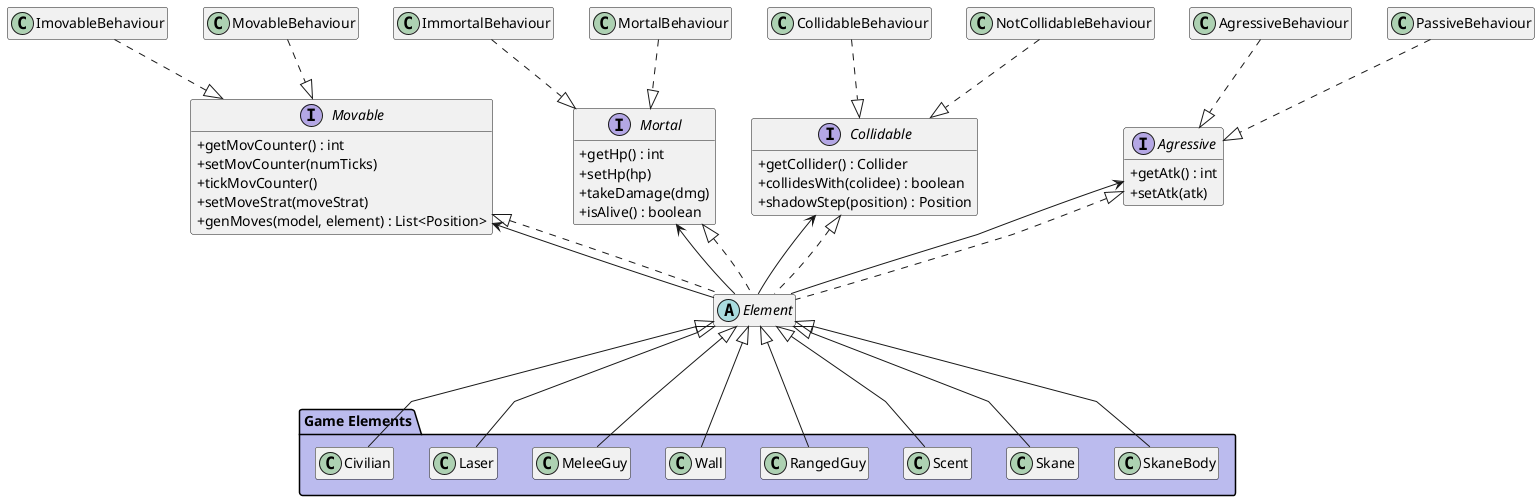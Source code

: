 @startuml

hide empty members
skinparam classAttributeIconSize 0
skinparam linetype polyline
skinparam shadowing false

/' Behaviours '/

interface Agressive {
  + getAtk() : int
  + setAtk(atk)
}
interface Collidable {
  + getCollider() : Collider
  + collidesWith(colidee) : boolean
  + shadowStep(position) : Position
}
interface Mortal {
  + getHp() : int
  + setHp(hp)
  + takeDamage(dmg)
  + isAlive() : boolean
}
interface Movable {
  + getMovCounter() : int
  + setMovCounter(numTicks)
  + tickMovCounter()
  + setMoveStrat(moveStrat)
  + genMoves(model, element) : List<Position>
}

class AgressiveBehaviour {}
class CollidableBehaviour {}
class ImmortalBehaviour {}
class ImovableBehaviour {}
class MortalBehaviour {}
class MovableBehaviour {}
class NotCollidableBehaviour {}
class PassiveBehaviour {}

abstract class Element {}

/' Elements '/

package "Game Elements" #BBBBEE {
  class Civilian {}
  class Laser {}
  class MeleeGuy {}
  class Wall {}
  class RangedGuy {}
  class Scent {}
  class Skane {}
  class SkaneBody {}
}

/' Connections '/

AgressiveBehaviour .down.^ Agressive
CollidableBehaviour .down.^ Collidable
ImmortalBehaviour .down.^ Mortal
ImovableBehaviour .down.^ Movable
MortalBehaviour .down.^ Mortal
MovableBehaviour .down.^ Movable
NotCollidableBehaviour .down.^ Collidable
PassiveBehaviour .down.^ Agressive

Element -up-> Agressive
Element -up-> Collidable
Element -up-> Mortal
Element -up-> Movable

Element .up.^ Agressive
Element .up.^ Collidable
Element .up.^ Mortal
Element .up.^ Movable

Civilian --up-^ Element
Laser --up-^ Element
MeleeGuy --up-^ Element
Wall --up-^ Element
RangedGuy --up-^ Element
Scent --up-^ Element
Skane --up-^ Element
SkaneBody --up-^ Element

@enduml
